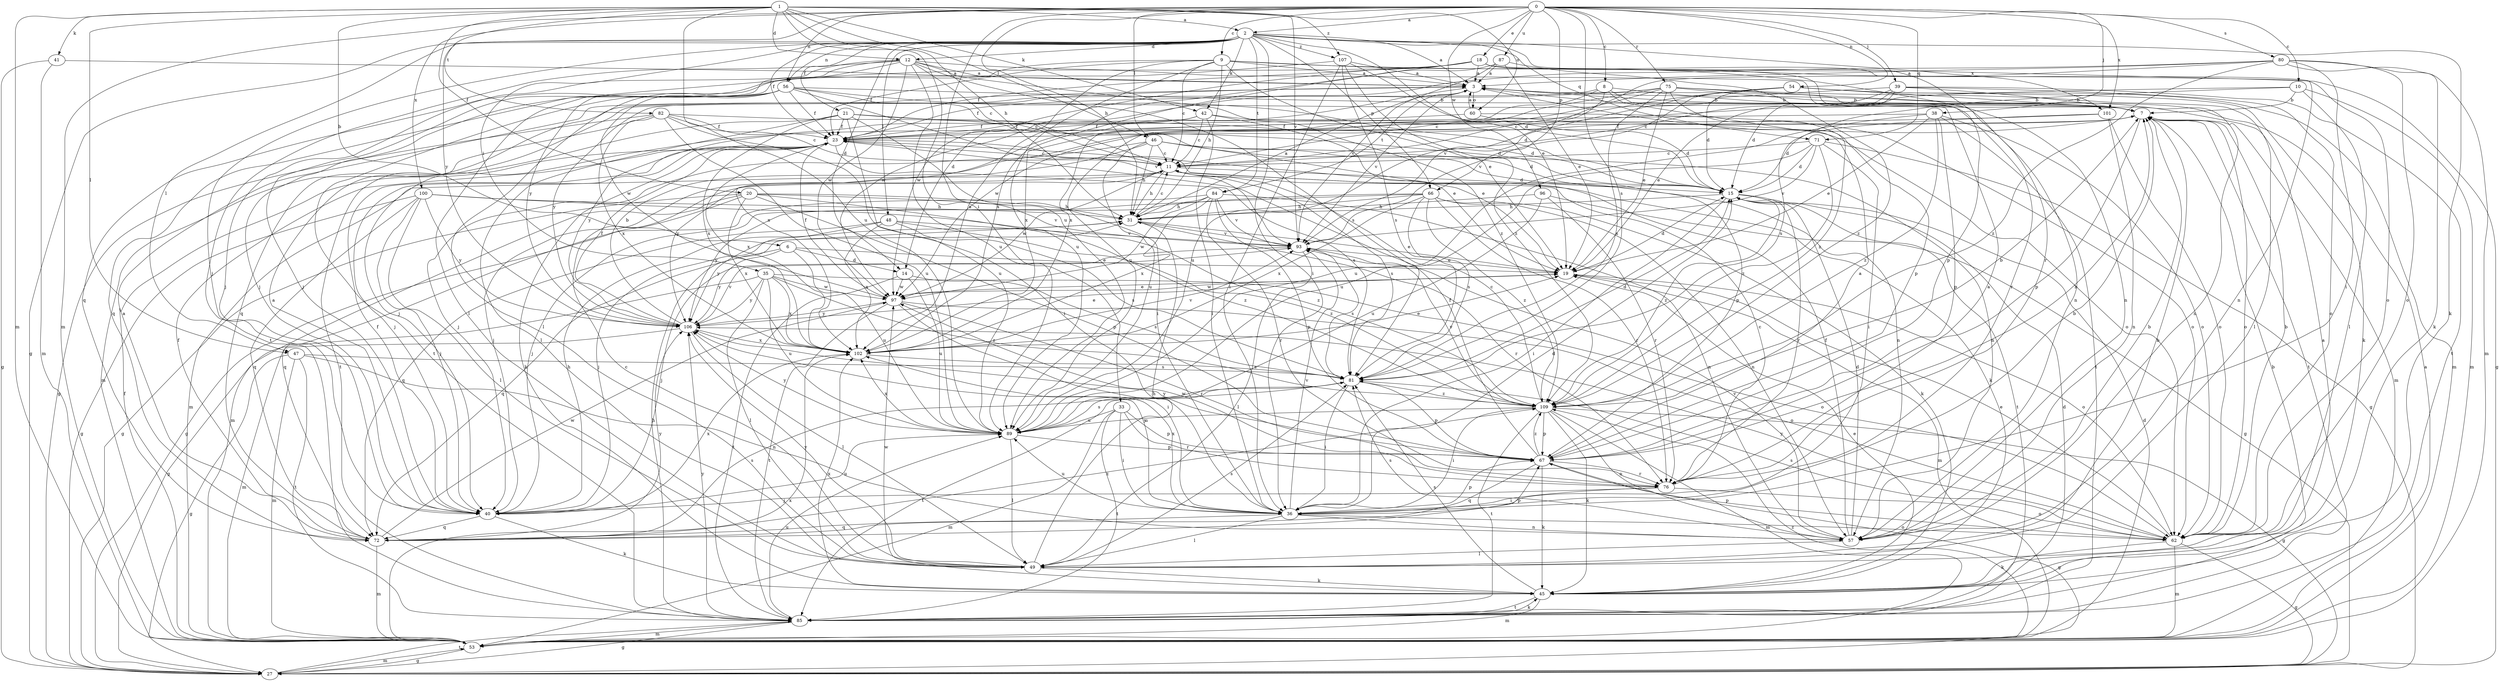 strict digraph  {
0;
1;
2;
3;
6;
7;
8;
9;
10;
11;
12;
14;
15;
18;
19;
20;
21;
23;
27;
31;
33;
35;
36;
38;
39;
40;
41;
42;
45;
46;
47;
48;
49;
53;
54;
56;
57;
60;
62;
66;
67;
71;
72;
75;
76;
80;
81;
82;
84;
85;
87;
89;
93;
96;
97;
100;
101;
102;
106;
107;
109;
0 -> 2  [label=a];
0 -> 8  [label=c];
0 -> 9  [label=c];
0 -> 10  [label=c];
0 -> 18  [label=e];
0 -> 31  [label=h];
0 -> 38  [label=j];
0 -> 39  [label=j];
0 -> 46  [label=l];
0 -> 53  [label=m];
0 -> 54  [label=n];
0 -> 56  [label=n];
0 -> 66  [label=p];
0 -> 71  [label=q];
0 -> 75  [label=r];
0 -> 80  [label=s];
0 -> 81  [label=s];
0 -> 87  [label=u];
0 -> 89  [label=u];
0 -> 96  [label=w];
0 -> 100  [label=x];
0 -> 101  [label=x];
0 -> 106  [label=y];
1 -> 2  [label=a];
1 -> 6  [label=b];
1 -> 12  [label=d];
1 -> 20  [label=f];
1 -> 31  [label=h];
1 -> 33  [label=i];
1 -> 41  [label=k];
1 -> 42  [label=k];
1 -> 46  [label=l];
1 -> 47  [label=l];
1 -> 53  [label=m];
1 -> 60  [label=o];
1 -> 82  [label=t];
1 -> 89  [label=u];
1 -> 93  [label=v];
1 -> 107  [label=z];
2 -> 3  [label=a];
2 -> 12  [label=d];
2 -> 14  [label=d];
2 -> 19  [label=e];
2 -> 21  [label=f];
2 -> 23  [label=f];
2 -> 27  [label=g];
2 -> 35  [label=i];
2 -> 36  [label=i];
2 -> 40  [label=j];
2 -> 42  [label=k];
2 -> 45  [label=k];
2 -> 47  [label=l];
2 -> 48  [label=l];
2 -> 56  [label=n];
2 -> 66  [label=p];
2 -> 71  [label=q];
2 -> 76  [label=r];
2 -> 84  [label=t];
2 -> 101  [label=x];
2 -> 107  [label=z];
3 -> 7  [label=b];
3 -> 60  [label=o];
3 -> 84  [label=t];
3 -> 93  [label=v];
3 -> 102  [label=x];
6 -> 14  [label=d];
6 -> 19  [label=e];
6 -> 72  [label=q];
6 -> 89  [label=u];
6 -> 106  [label=y];
7 -> 23  [label=f];
7 -> 40  [label=j];
7 -> 53  [label=m];
7 -> 62  [label=o];
7 -> 67  [label=p];
7 -> 85  [label=t];
8 -> 7  [label=b];
8 -> 11  [label=c];
8 -> 72  [label=q];
8 -> 76  [label=r];
8 -> 102  [label=x];
8 -> 109  [label=z];
9 -> 3  [label=a];
9 -> 11  [label=c];
9 -> 14  [label=d];
9 -> 19  [label=e];
9 -> 23  [label=f];
9 -> 31  [label=h];
9 -> 40  [label=j];
9 -> 57  [label=n];
9 -> 62  [label=o];
9 -> 89  [label=u];
10 -> 7  [label=b];
10 -> 49  [label=l];
10 -> 53  [label=m];
10 -> 81  [label=s];
10 -> 97  [label=w];
11 -> 15  [label=d];
11 -> 31  [label=h];
11 -> 40  [label=j];
11 -> 45  [label=k];
11 -> 53  [label=m];
11 -> 81  [label=s];
11 -> 97  [label=w];
12 -> 3  [label=a];
12 -> 11  [label=c];
12 -> 40  [label=j];
12 -> 49  [label=l];
12 -> 57  [label=n];
12 -> 81  [label=s];
12 -> 85  [label=t];
12 -> 89  [label=u];
12 -> 97  [label=w];
12 -> 106  [label=y];
12 -> 109  [label=z];
14 -> 81  [label=s];
14 -> 85  [label=t];
14 -> 89  [label=u];
14 -> 97  [label=w];
15 -> 31  [label=h];
15 -> 36  [label=i];
15 -> 76  [label=r];
15 -> 85  [label=t];
15 -> 109  [label=z];
18 -> 3  [label=a];
18 -> 23  [label=f];
18 -> 27  [label=g];
18 -> 57  [label=n];
18 -> 67  [label=p];
18 -> 72  [label=q];
18 -> 97  [label=w];
18 -> 102  [label=x];
19 -> 15  [label=d];
19 -> 53  [label=m];
19 -> 62  [label=o];
19 -> 97  [label=w];
20 -> 27  [label=g];
20 -> 31  [label=h];
20 -> 53  [label=m];
20 -> 67  [label=p];
20 -> 72  [label=q];
20 -> 93  [label=v];
20 -> 102  [label=x];
20 -> 109  [label=z];
21 -> 15  [label=d];
21 -> 19  [label=e];
21 -> 23  [label=f];
21 -> 36  [label=i];
21 -> 49  [label=l];
21 -> 85  [label=t];
21 -> 89  [label=u];
21 -> 102  [label=x];
23 -> 11  [label=c];
23 -> 40  [label=j];
23 -> 45  [label=k];
23 -> 57  [label=n];
23 -> 81  [label=s];
23 -> 102  [label=x];
27 -> 53  [label=m];
27 -> 85  [label=t];
31 -> 3  [label=a];
31 -> 11  [label=c];
31 -> 19  [label=e];
31 -> 40  [label=j];
31 -> 76  [label=r];
31 -> 93  [label=v];
33 -> 36  [label=i];
33 -> 53  [label=m];
33 -> 67  [label=p];
33 -> 76  [label=r];
33 -> 85  [label=t];
33 -> 89  [label=u];
35 -> 27  [label=g];
35 -> 49  [label=l];
35 -> 62  [label=o];
35 -> 89  [label=u];
35 -> 97  [label=w];
35 -> 102  [label=x];
35 -> 106  [label=y];
35 -> 109  [label=z];
36 -> 7  [label=b];
36 -> 15  [label=d];
36 -> 49  [label=l];
36 -> 57  [label=n];
36 -> 62  [label=o];
36 -> 67  [label=p];
36 -> 72  [label=q];
36 -> 89  [label=u];
36 -> 93  [label=v];
36 -> 102  [label=x];
36 -> 106  [label=y];
38 -> 19  [label=e];
38 -> 23  [label=f];
38 -> 62  [label=o];
38 -> 67  [label=p];
38 -> 85  [label=t];
38 -> 89  [label=u];
38 -> 109  [label=z];
39 -> 7  [label=b];
39 -> 11  [label=c];
39 -> 15  [label=d];
39 -> 19  [label=e];
39 -> 62  [label=o];
39 -> 85  [label=t];
39 -> 106  [label=y];
40 -> 3  [label=a];
40 -> 23  [label=f];
40 -> 31  [label=h];
40 -> 45  [label=k];
40 -> 72  [label=q];
40 -> 89  [label=u];
40 -> 102  [label=x];
41 -> 3  [label=a];
41 -> 27  [label=g];
41 -> 53  [label=m];
42 -> 11  [label=c];
42 -> 19  [label=e];
42 -> 23  [label=f];
42 -> 36  [label=i];
42 -> 62  [label=o];
42 -> 106  [label=y];
45 -> 3  [label=a];
45 -> 19  [label=e];
45 -> 53  [label=m];
45 -> 81  [label=s];
45 -> 85  [label=t];
45 -> 97  [label=w];
45 -> 102  [label=x];
46 -> 11  [label=c];
46 -> 15  [label=d];
46 -> 31  [label=h];
46 -> 40  [label=j];
46 -> 57  [label=n];
46 -> 67  [label=p];
46 -> 89  [label=u];
46 -> 106  [label=y];
47 -> 27  [label=g];
47 -> 53  [label=m];
47 -> 57  [label=n];
47 -> 81  [label=s];
47 -> 85  [label=t];
48 -> 72  [label=q];
48 -> 81  [label=s];
48 -> 93  [label=v];
48 -> 102  [label=x];
48 -> 106  [label=y];
48 -> 109  [label=z];
49 -> 7  [label=b];
49 -> 11  [label=c];
49 -> 31  [label=h];
49 -> 45  [label=k];
49 -> 81  [label=s];
49 -> 106  [label=y];
53 -> 3  [label=a];
53 -> 15  [label=d];
53 -> 23  [label=f];
53 -> 27  [label=g];
53 -> 102  [label=x];
53 -> 109  [label=z];
54 -> 7  [label=b];
54 -> 11  [label=c];
54 -> 15  [label=d];
54 -> 45  [label=k];
54 -> 53  [label=m];
54 -> 89  [label=u];
54 -> 93  [label=v];
56 -> 7  [label=b];
56 -> 11  [label=c];
56 -> 15  [label=d];
56 -> 23  [label=f];
56 -> 49  [label=l];
56 -> 72  [label=q];
56 -> 85  [label=t];
56 -> 93  [label=v];
56 -> 97  [label=w];
57 -> 7  [label=b];
57 -> 15  [label=d];
57 -> 23  [label=f];
57 -> 49  [label=l];
57 -> 81  [label=s];
57 -> 93  [label=v];
60 -> 3  [label=a];
60 -> 15  [label=d];
60 -> 23  [label=f];
60 -> 62  [label=o];
62 -> 7  [label=b];
62 -> 19  [label=e];
62 -> 27  [label=g];
62 -> 45  [label=k];
62 -> 53  [label=m];
62 -> 67  [label=p];
62 -> 81  [label=s];
62 -> 106  [label=y];
66 -> 31  [label=h];
66 -> 40  [label=j];
66 -> 45  [label=k];
66 -> 57  [label=n];
66 -> 76  [label=r];
66 -> 81  [label=s];
66 -> 102  [label=x];
66 -> 106  [label=y];
66 -> 109  [label=z];
67 -> 3  [label=a];
67 -> 7  [label=b];
67 -> 23  [label=f];
67 -> 27  [label=g];
67 -> 45  [label=k];
67 -> 72  [label=q];
67 -> 76  [label=r];
67 -> 106  [label=y];
67 -> 109  [label=z];
71 -> 11  [label=c];
71 -> 15  [label=d];
71 -> 27  [label=g];
71 -> 36  [label=i];
71 -> 89  [label=u];
71 -> 93  [label=v];
71 -> 109  [label=z];
72 -> 3  [label=a];
72 -> 23  [label=f];
72 -> 53  [label=m];
72 -> 67  [label=p];
72 -> 81  [label=s];
72 -> 97  [label=w];
72 -> 106  [label=y];
72 -> 109  [label=z];
75 -> 7  [label=b];
75 -> 19  [label=e];
75 -> 23  [label=f];
75 -> 49  [label=l];
75 -> 57  [label=n];
75 -> 67  [label=p];
75 -> 81  [label=s];
75 -> 89  [label=u];
75 -> 102  [label=x];
76 -> 3  [label=a];
76 -> 11  [label=c];
76 -> 36  [label=i];
76 -> 40  [label=j];
76 -> 62  [label=o];
76 -> 97  [label=w];
80 -> 3  [label=a];
80 -> 36  [label=i];
80 -> 45  [label=k];
80 -> 53  [label=m];
80 -> 62  [label=o];
80 -> 93  [label=v];
80 -> 97  [label=w];
80 -> 109  [label=z];
81 -> 15  [label=d];
81 -> 36  [label=i];
81 -> 67  [label=p];
81 -> 85  [label=t];
81 -> 109  [label=z];
82 -> 11  [label=c];
82 -> 15  [label=d];
82 -> 23  [label=f];
82 -> 27  [label=g];
82 -> 36  [label=i];
82 -> 53  [label=m];
82 -> 89  [label=u];
82 -> 102  [label=x];
84 -> 27  [label=g];
84 -> 31  [label=h];
84 -> 57  [label=n];
84 -> 67  [label=p];
84 -> 76  [label=r];
84 -> 93  [label=v];
84 -> 97  [label=w];
84 -> 102  [label=x];
85 -> 7  [label=b];
85 -> 15  [label=d];
85 -> 27  [label=g];
85 -> 31  [label=h];
85 -> 45  [label=k];
85 -> 53  [label=m];
85 -> 89  [label=u];
85 -> 106  [label=y];
87 -> 3  [label=a];
87 -> 19  [label=e];
87 -> 93  [label=v];
87 -> 102  [label=x];
87 -> 109  [label=z];
89 -> 49  [label=l];
89 -> 67  [label=p];
89 -> 81  [label=s];
89 -> 102  [label=x];
89 -> 106  [label=y];
93 -> 19  [label=e];
93 -> 40  [label=j];
93 -> 49  [label=l];
93 -> 81  [label=s];
96 -> 27  [label=g];
96 -> 31  [label=h];
96 -> 76  [label=r];
96 -> 89  [label=u];
97 -> 19  [label=e];
97 -> 23  [label=f];
97 -> 36  [label=i];
97 -> 62  [label=o];
97 -> 76  [label=r];
97 -> 85  [label=t];
97 -> 106  [label=y];
100 -> 27  [label=g];
100 -> 31  [label=h];
100 -> 40  [label=j];
100 -> 49  [label=l];
100 -> 72  [label=q];
100 -> 106  [label=y];
100 -> 109  [label=z];
101 -> 15  [label=d];
101 -> 23  [label=f];
101 -> 57  [label=n];
101 -> 62  [label=o];
102 -> 19  [label=e];
102 -> 81  [label=s];
102 -> 93  [label=v];
106 -> 7  [label=b];
106 -> 19  [label=e];
106 -> 23  [label=f];
106 -> 49  [label=l];
106 -> 53  [label=m];
106 -> 93  [label=v];
106 -> 102  [label=x];
107 -> 3  [label=a];
107 -> 15  [label=d];
107 -> 36  [label=i];
107 -> 40  [label=j];
107 -> 81  [label=s];
107 -> 109  [label=z];
109 -> 7  [label=b];
109 -> 11  [label=c];
109 -> 27  [label=g];
109 -> 36  [label=i];
109 -> 45  [label=k];
109 -> 53  [label=m];
109 -> 57  [label=n];
109 -> 67  [label=p];
109 -> 85  [label=t];
109 -> 89  [label=u];
109 -> 93  [label=v];
}

